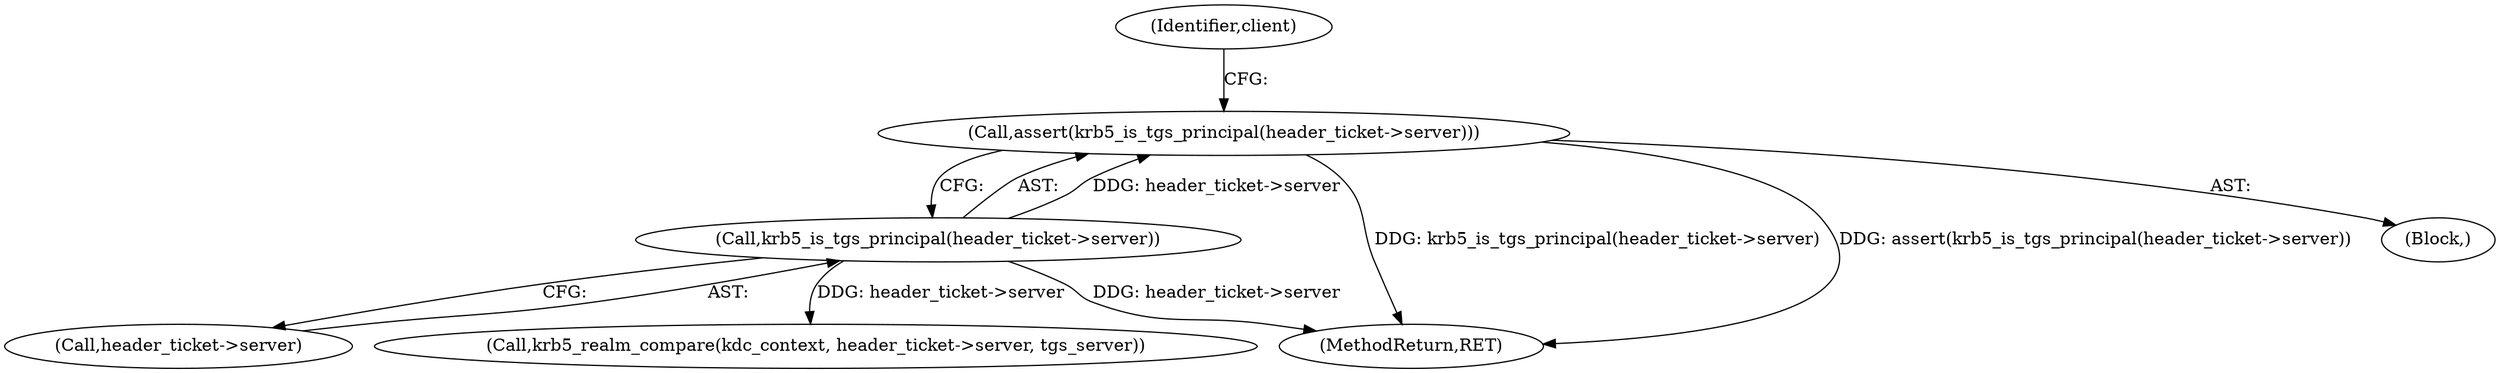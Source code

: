 digraph "0_krb5_ffb35baac6981f9e8914f8f3bffd37f284b85970_0@API" {
"1000889" [label="(Call,assert(krb5_is_tgs_principal(header_ticket->server)))"];
"1000890" [label="(Call,krb5_is_tgs_principal(header_ticket->server))"];
"1000896" [label="(Identifier,client)"];
"1000890" [label="(Call,krb5_is_tgs_principal(header_ticket->server))"];
"1002500" [label="(MethodReturn,RET)"];
"1000891" [label="(Call,header_ticket->server)"];
"1000889" [label="(Call,assert(krb5_is_tgs_principal(header_ticket->server)))"];
"1000803" [label="(Block,)"];
"1001560" [label="(Call,krb5_realm_compare(kdc_context, header_ticket->server, tgs_server))"];
"1000889" -> "1000803"  [label="AST: "];
"1000889" -> "1000890"  [label="CFG: "];
"1000890" -> "1000889"  [label="AST: "];
"1000896" -> "1000889"  [label="CFG: "];
"1000889" -> "1002500"  [label="DDG: krb5_is_tgs_principal(header_ticket->server)"];
"1000889" -> "1002500"  [label="DDG: assert(krb5_is_tgs_principal(header_ticket->server))"];
"1000890" -> "1000889"  [label="DDG: header_ticket->server"];
"1000890" -> "1000891"  [label="CFG: "];
"1000891" -> "1000890"  [label="AST: "];
"1000890" -> "1002500"  [label="DDG: header_ticket->server"];
"1000890" -> "1001560"  [label="DDG: header_ticket->server"];
}
